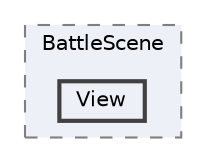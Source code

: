 digraph "C:/Users/むずでょ/Documents/Unity Projects/RMU-1-00-00-Research/Assets/RPGMaker/Codebase/Editor/Inspector/BattleScene/View"
{
 // LATEX_PDF_SIZE
  bgcolor="transparent";
  edge [fontname=Helvetica,fontsize=10,labelfontname=Helvetica,labelfontsize=10];
  node [fontname=Helvetica,fontsize=10,shape=box,height=0.2,width=0.4];
  compound=true
  subgraph clusterdir_db7eac1d1c61beb1160443b77e55be8d {
    graph [ bgcolor="#edf0f7", pencolor="grey50", label="BattleScene", fontname=Helvetica,fontsize=10 style="filled,dashed", URL="dir_db7eac1d1c61beb1160443b77e55be8d.html",tooltip=""]
  dir_79012141a9d3f501e03015b418850a49 [label="View", fillcolor="#edf0f7", color="grey25", style="filled,bold", URL="dir_79012141a9d3f501e03015b418850a49.html",tooltip=""];
  }
}
